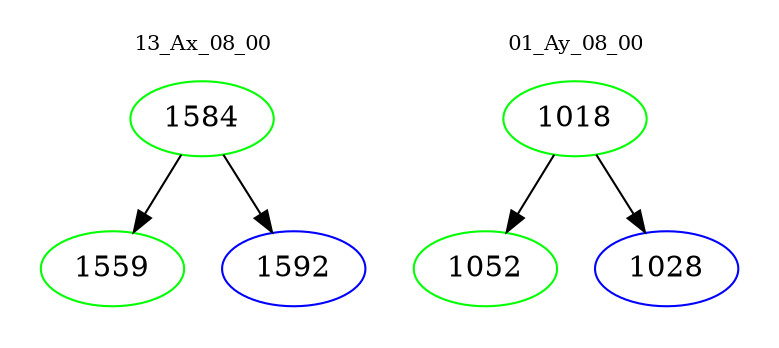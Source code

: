 digraph{
subgraph cluster_0 {
color = white
label = "13_Ax_08_00";
fontsize=10;
T0_1584 [label="1584", color="green"]
T0_1584 -> T0_1559 [color="black"]
T0_1559 [label="1559", color="green"]
T0_1584 -> T0_1592 [color="black"]
T0_1592 [label="1592", color="blue"]
}
subgraph cluster_1 {
color = white
label = "01_Ay_08_00";
fontsize=10;
T1_1018 [label="1018", color="green"]
T1_1018 -> T1_1052 [color="black"]
T1_1052 [label="1052", color="green"]
T1_1018 -> T1_1028 [color="black"]
T1_1028 [label="1028", color="blue"]
}
}
